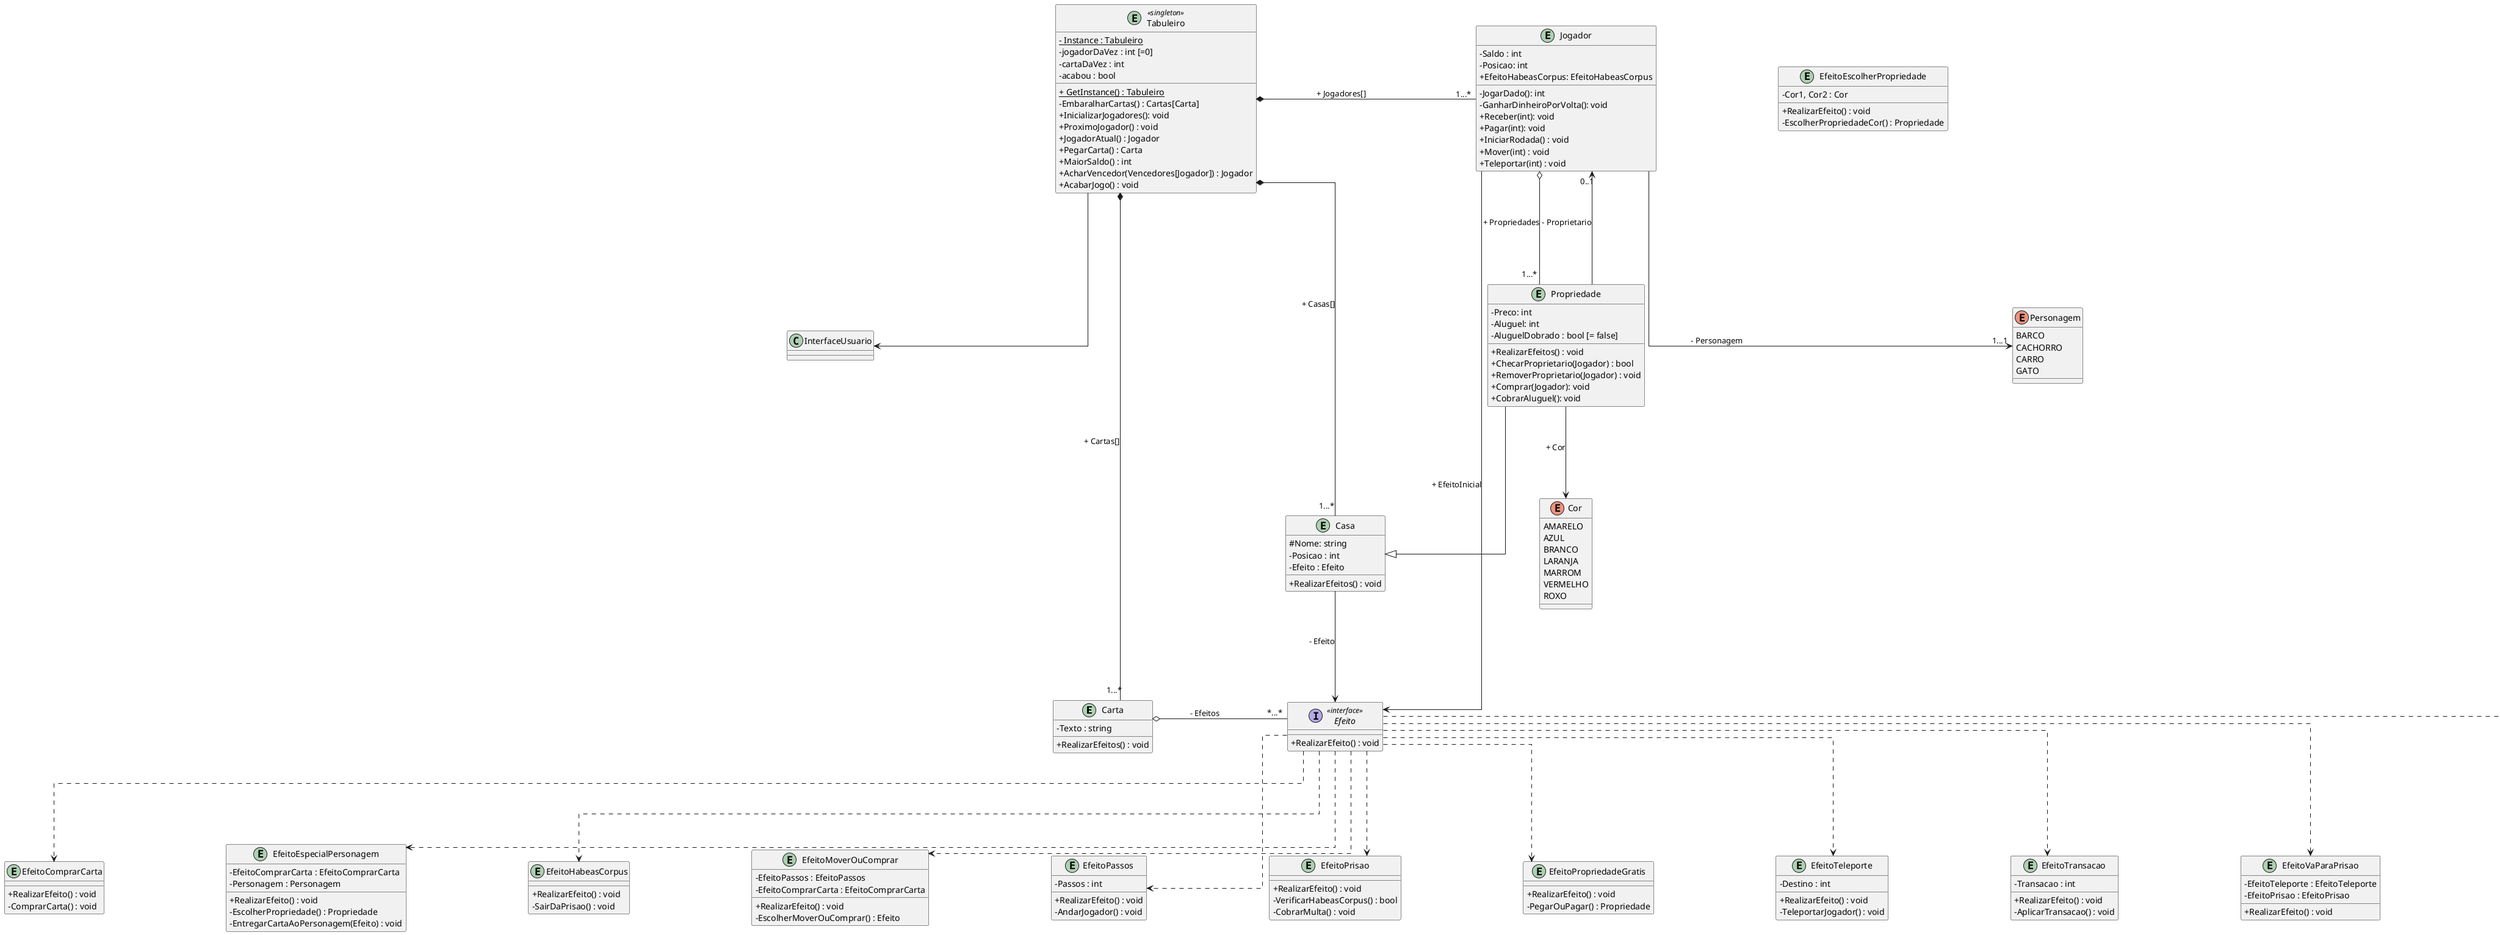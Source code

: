 @startuml diagrama
skinparam linetype ortho
skinparam classAttributeIconSize 0
skinparam nodesep 200
skinparam ranksep 150

entity Carta{
    - Texto : string
    + RealizarEfeitos() : void
}

entity Casa{
    # Nome: string
    - Posicao : int
    - Efeito : Efeito

    + RealizarEfeitos() : void
}

enum Cor{
    AMARELO
    AZUL
    BRANCO
    LARANJA
    MARROM
    VERMELHO
    ROXO
}

interface Efeito <<interface>>{
    + RealizarEfeito() : void
}

entity Jogador{
    - Saldo : int
    - Posicao: int
    + EfeitoHabeasCorpus: EfeitoHabeasCorpus

    - JogarDado(): int
    - GanharDinheiroPorVolta(): void
    + Receber(int): void
    + Pagar(int): void
    + IniciarRodada() : void
    + Mover(int) : void
    + Teleportar(int) : void
}

enum Personagem{
    BARCO
    CACHORRO
    CARRO
    GATO
}

entity Propriedade{
    - Preco: int
    - Aluguel: int
    - AluguelDobrado : bool [= false]

    + RealizarEfeitos() : void
    + ChecarProprietario(Jogador) : bool
    + RemoverProprietario(Jogador) : void
    + Comprar(Jogador): void
    + CobrarAluguel(): void
}

entity Tabuleiro<<singleton>>{
    <u>- Instance : Tabuleiro</u>
    - jogadorDaVez : int [=0]
    - cartaDaVez : int
    - acabou : bool

    <u>+ GetInstance() : Tabuleiro</u>
    - EmbaralharCartas() : Cartas[Carta]
    + InicializarJogadores(): void
    + ProximoJogador() : void
    + JogadorAtual() : Jogador
    + PegarCarta() : Carta
    + MaiorSaldo() : int
    + AcharVencedor(Vencedores[Jogador]) : Jogador
    + AcabarJogo() : void
}

entity EfeitoComprarCarta{
    + RealizarEfeito() : void
    - ComprarCarta() : void 
}

entity EfeitoEscolherPropriedade{
    - Cor1, Cor2 : Cor

    + RealizarEfeito() : void
    - EscolherPropriedadeCor() : Propriedade
}

entity EfeitoEspecialPersonagem{
    - EfeitoComprarCarta : EfeitoComprarCarta
    - Personagem : Personagem

    + RealizarEfeito() : void
    - EscolherPropriedade() : Propriedade
    - EntregarCartaAoPersonagem(Efeito) : void
}

entity EfeitoHabeasCorpus{
    + RealizarEfeito() : void
    - SairDaPrisao() : void
}

entity EfeitoMoverOuComprar{
    - EfeitoPassos : EfeitoPassos
    - EfeitoComprarCarta : EfeitoComprarCarta

    + RealizarEfeito() : void
    - EscolherMoverOuComprar() : Efeito
}

entity EfeitoPassos{
    - Passos : int

    + RealizarEfeito() : void
    - AndarJogador() : void
}

entity EfeitoPrisao{
    + RealizarEfeito() : void
    - VerificarHabeasCorpus() : bool
    - CobrarMulta() : void
}

entity EfeitoPropriedadeGratis{
    + RealizarEfeito() : void
    - PegarOuPagar() : Propriedade
}

entity EfeitoTeleporte{
    - Destino : int

    + RealizarEfeito() : void
    - TeleportarJogador() : void
}

entity EfeitoTransacao{
    - Transacao : int

    + RealizarEfeito() : void
    - AplicarTransacao() : void
}

entity EfeitoVaParaPrisao{
    - EfeitoTeleporte : EfeitoTeleporte
    - EfeitoPrisao : EfeitoPrisao
    + RealizarEfeito() : void
}

Carta o- "*...*" Efeito : - Efeitos

Casa --> Efeito : - Efeito

Jogador  o-- "1...*" Propriedade : + Propriedades
Jogador --> "1...1" Personagem : - Personagem
Jogador --> Efeito : + EfeitoInicial

Propriedade --> Cor : + Cor
Propriedade --> "0..1" Jogador: - Proprietario
Propriedade --|> Casa

Tabuleiro *- "1...*" Jogador : + Jogadores[]
Tabuleiro *- "1...*" Casa : + Casas[]
Tabuleiro *- "1...*" Carta : + Cartas[]
Tabuleiro --> InterfaceUsuario

Efeito ..> EfeitoComprarCarta
Efeito ..> EfeitoEscolhePropriedade
Efeito ..> EfeitoEspecialPersonagem
Efeito ..> EfeitoHabeasCorpus
Efeito ..> EfeitoMoverOuComprar
Efeito ..> EfeitoPassos
Efeito ..> EfeitoPropriedadeGratis
Efeito ..> EfeitoPrisao
Efeito ..> EfeitoTeleporte
Efeito ..> EfeitoTransacao
Efeito ..> EfeitoVaParaPrisao

@enduml